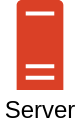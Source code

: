 <mxfile version="14.6.13" type="device"><diagram id="q2l0gvkAtf64UhVKuF98" name="Seite-1"><mxGraphModel dx="1086" dy="966" grid="1" gridSize="10" guides="1" tooltips="1" connect="1" arrows="1" fold="1" page="1" pageScale="1" pageWidth="827" pageHeight="1169" math="0" shadow="0"><root><mxCell id="0"/><mxCell id="1" parent="0"/><mxCell id="Cue_ePYeNHAGPCaeBVuR-1" value="" style="group" vertex="1" connectable="0" parent="1"><mxGeometry x="40" y="40" width="40" height="65" as="geometry"/></mxCell><mxCell id="Cue_ePYeNHAGPCaeBVuR-2" value="" style="pointerEvents=1;shadow=0;dashed=0;html=1;strokeColor=none;labelPosition=center;verticalLabelPosition=bottom;verticalAlign=top;outlineConnect=0;align=center;shape=mxgraph.office.servers.server_generic;fillColor=#DA4026;aspect=fixed;" vertex="1" parent="Cue_ePYeNHAGPCaeBVuR-1"><mxGeometry x="8.32" width="23.36" height="45" as="geometry"/></mxCell><mxCell id="Cue_ePYeNHAGPCaeBVuR-3" value="Server" style="text;html=1;strokeColor=none;fillColor=none;align=center;verticalAlign=middle;whiteSpace=wrap;rounded=0;" vertex="1" parent="Cue_ePYeNHAGPCaeBVuR-1"><mxGeometry y="45" width="40" height="20" as="geometry"/></mxCell></root></mxGraphModel></diagram></mxfile>